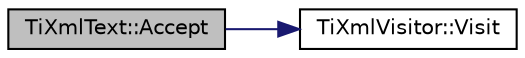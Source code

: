 digraph "TiXmlText::Accept"
{
  edge [fontname="Helvetica",fontsize="10",labelfontname="Helvetica",labelfontsize="10"];
  node [fontname="Helvetica",fontsize="10",shape=record];
  rankdir="LR";
  Node1 [label="TiXmlText::Accept",height=0.2,width=0.4,color="black", fillcolor="grey75", style="filled", fontcolor="black"];
  Node1 -> Node2 [color="midnightblue",fontsize="10",style="solid",fontname="Helvetica"];
  Node2 [label="TiXmlVisitor::Visit",height=0.2,width=0.4,color="black", fillcolor="white", style="filled",URL="$d0/dfd/class_ti_xml_visitor.html#afad71c71ce6473fb9b4b64cd92de4a19",tooltip="Visit a declaration. "];
}
